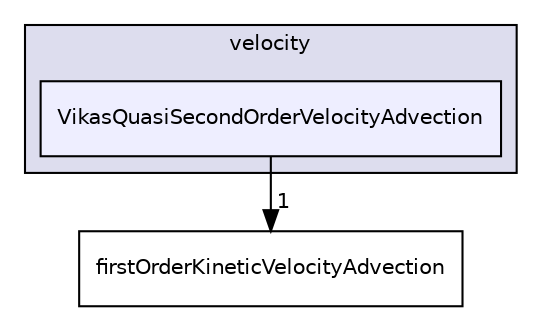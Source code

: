 digraph "VikasQuasiSecondOrderVelocityAdvection" {
  bgcolor=transparent;
  compound=true
  node [ fontsize="10", fontname="Helvetica"];
  edge [ labelfontsize="10", labelfontname="Helvetica"];
  subgraph clusterdir_893c6495a5a63d77c0149ab44f5a40de {
    graph [ bgcolor="#ddddee", pencolor="black", label="velocity" fontname="Helvetica", fontsize="10", URL="dir_893c6495a5a63d77c0149ab44f5a40de.html"]
  dir_26e5ea37a1436757c665f5590ac99217 [shape=box, label="VikasQuasiSecondOrderVelocityAdvection", style="filled", fillcolor="#eeeeff", pencolor="black", URL="dir_26e5ea37a1436757c665f5590ac99217.html"];
  }
  dir_e18214c2d0e7c849a2eeb1135e7e3238 [shape=box label="firstOrderKineticVelocityAdvection" URL="dir_e18214c2d0e7c849a2eeb1135e7e3238.html"];
  dir_26e5ea37a1436757c665f5590ac99217->dir_e18214c2d0e7c849a2eeb1135e7e3238 [headlabel="1", labeldistance=1.5 headhref="dir_000381_000148.html"];
}
